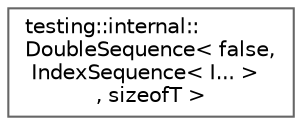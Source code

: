 digraph "Graphical Class Hierarchy"
{
 // LATEX_PDF_SIZE
  bgcolor="transparent";
  edge [fontname=Helvetica,fontsize=10,labelfontname=Helvetica,labelfontsize=10];
  node [fontname=Helvetica,fontsize=10,shape=box,height=0.2,width=0.4];
  rankdir="LR";
  Node0 [id="Node000000",label="testing::internal::\lDoubleSequence\< false,\l IndexSequence\< I... \>\l, sizeofT \>",height=0.2,width=0.4,color="grey40", fillcolor="white", style="filled",URL="$structtesting_1_1internal_1_1_double_sequence_3_01false_00_01_index_sequence_3_01_i_8_8_8_01_4_00_01sizeof_t_01_4.html",tooltip=" "];
}
